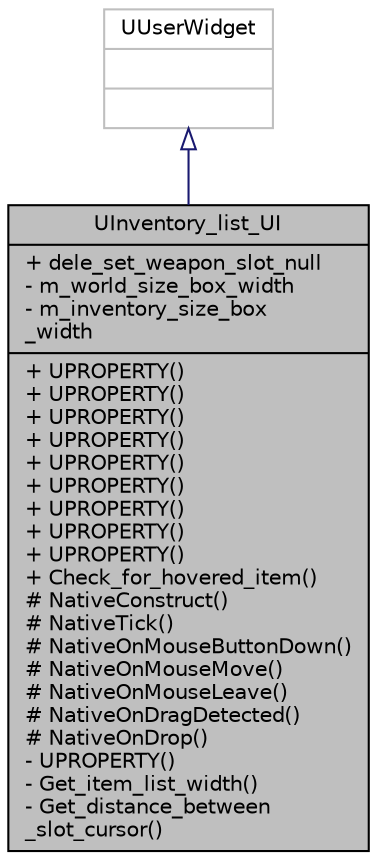 digraph "UInventory_list_UI"
{
 // LATEX_PDF_SIZE
  edge [fontname="Helvetica",fontsize="10",labelfontname="Helvetica",labelfontsize="10"];
  node [fontname="Helvetica",fontsize="10",shape=record];
  Node1 [label="{UInventory_list_UI\n|+ dele_set_weapon_slot_null\l- m_world_size_box_width\l- m_inventory_size_box\l_width\l|+ UPROPERTY()\l+ UPROPERTY()\l+ UPROPERTY()\l+ UPROPERTY()\l+ UPROPERTY()\l+ UPROPERTY()\l+ UPROPERTY()\l+ UPROPERTY()\l+ UPROPERTY()\l+ Check_for_hovered_item()\l# NativeConstruct()\l# NativeTick()\l# NativeOnMouseButtonDown()\l# NativeOnMouseMove()\l# NativeOnMouseLeave()\l# NativeOnDragDetected()\l# NativeOnDrop()\l- UPROPERTY()\l- Get_item_list_width()\l- Get_distance_between\l_slot_cursor()\l}",height=0.2,width=0.4,color="black", fillcolor="grey75", style="filled", fontcolor="black",tooltip=" "];
  Node2 -> Node1 [dir="back",color="midnightblue",fontsize="10",style="solid",arrowtail="onormal",fontname="Helvetica"];
  Node2 [label="{UUserWidget\n||}",height=0.2,width=0.4,color="grey75", fillcolor="white", style="filled",tooltip=" "];
}
